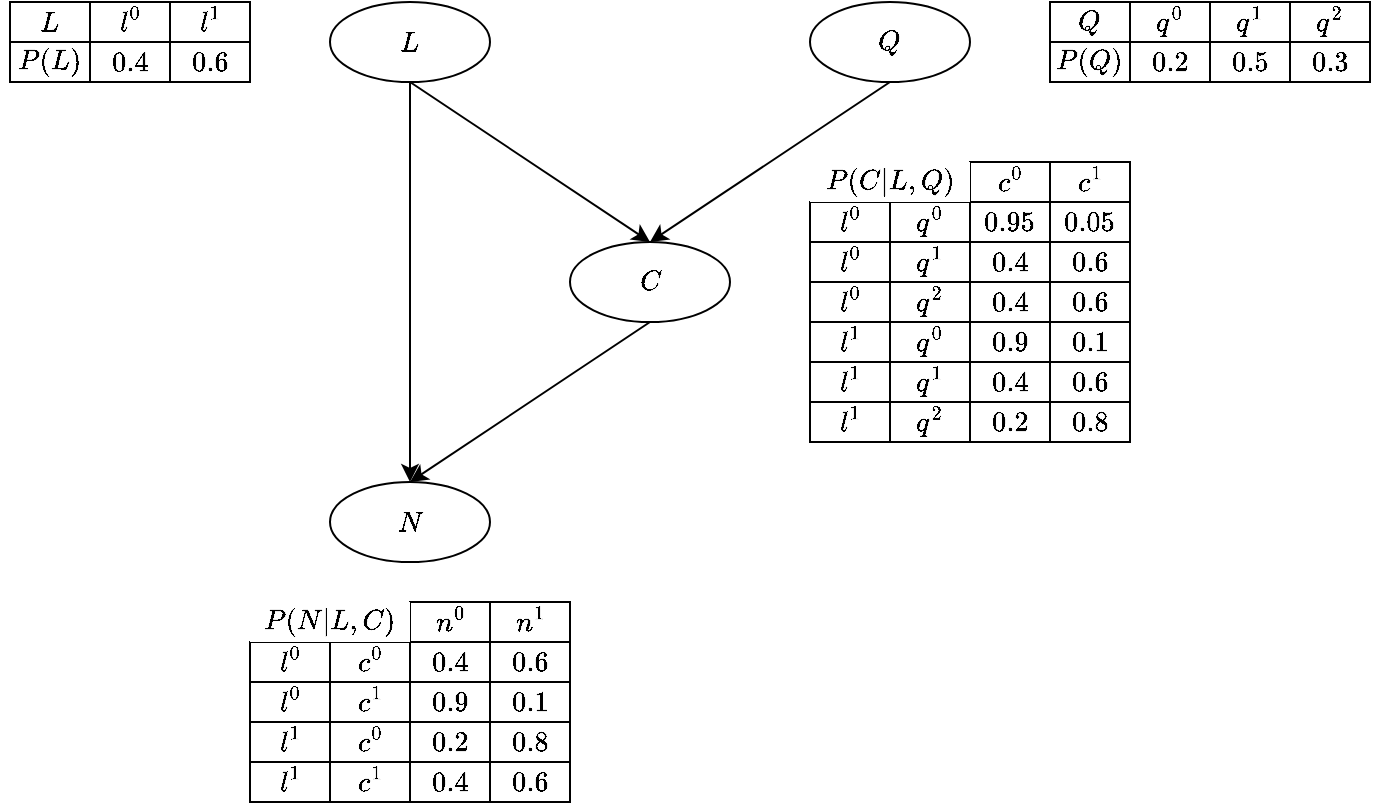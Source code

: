 <mxfile version="13.7.3" type="device"><diagram id="Jtcbi-07S6TxJMRnPm9d" name="Page-1"><mxGraphModel dx="426" dy="816" grid="1" gridSize="10" guides="1" tooltips="1" connect="1" arrows="1" fold="1" page="1" pageScale="1" pageWidth="850" pageHeight="1100" math="1" shadow="0"><root><mxCell id="0"/><mxCell id="1" parent="0"/><mxCell id="jxRLy1wdel1GA5UemIC6-1" value="$$L$$" style="ellipse;whiteSpace=wrap;html=1;" vertex="1" parent="1"><mxGeometry x="240" y="40" width="80" height="40" as="geometry"/></mxCell><mxCell id="jxRLy1wdel1GA5UemIC6-2" value="$$L$$" style="rounded=0;whiteSpace=wrap;html=1;" vertex="1" parent="1"><mxGeometry x="80" y="40" width="40" height="20" as="geometry"/></mxCell><mxCell id="jxRLy1wdel1GA5UemIC6-3" value="$$l^0$$" style="rounded=0;whiteSpace=wrap;html=1;" vertex="1" parent="1"><mxGeometry x="120" y="40" width="40" height="20" as="geometry"/></mxCell><mxCell id="jxRLy1wdel1GA5UemIC6-4" value="&lt;span&gt;$$l^1$$&lt;/span&gt;" style="rounded=0;whiteSpace=wrap;html=1;" vertex="1" parent="1"><mxGeometry x="160" y="40" width="40" height="20" as="geometry"/></mxCell><mxCell id="jxRLy1wdel1GA5UemIC6-5" value="$$P(L)$$" style="rounded=0;whiteSpace=wrap;html=1;" vertex="1" parent="1"><mxGeometry x="80" y="60" width="40" height="20" as="geometry"/></mxCell><mxCell id="jxRLy1wdel1GA5UemIC6-6" value="$$0.4$$" style="rounded=0;whiteSpace=wrap;html=1;" vertex="1" parent="1"><mxGeometry x="120" y="60" width="40" height="20" as="geometry"/></mxCell><mxCell id="jxRLy1wdel1GA5UemIC6-7" value="$$0.6$$" style="rounded=0;whiteSpace=wrap;html=1;" vertex="1" parent="1"><mxGeometry x="160" y="60" width="40" height="20" as="geometry"/></mxCell><mxCell id="jxRLy1wdel1GA5UemIC6-8" value="$$C$$" style="ellipse;whiteSpace=wrap;html=1;" vertex="1" parent="1"><mxGeometry x="360" y="160" width="80" height="40" as="geometry"/></mxCell><mxCell id="jxRLy1wdel1GA5UemIC6-37" value="" style="endArrow=classic;html=1;exitX=0.5;exitY=1;exitDx=0;exitDy=0;entryX=0.5;entryY=0;entryDx=0;entryDy=0;" edge="1" parent="1" source="jxRLy1wdel1GA5UemIC6-1" target="jxRLy1wdel1GA5UemIC6-8"><mxGeometry width="50" height="50" relative="1" as="geometry"><mxPoint x="370" y="440" as="sourcePoint"/><mxPoint x="420" y="390" as="targetPoint"/></mxGeometry></mxCell><mxCell id="jxRLy1wdel1GA5UemIC6-38" value="$$Q$$" style="ellipse;whiteSpace=wrap;html=1;" vertex="1" parent="1"><mxGeometry x="480" y="40" width="80" height="40" as="geometry"/></mxCell><mxCell id="jxRLy1wdel1GA5UemIC6-39" value="" style="endArrow=classic;html=1;exitX=0.5;exitY=1;exitDx=0;exitDy=0;entryX=0.5;entryY=0;entryDx=0;entryDy=0;" edge="1" parent="1" source="jxRLy1wdel1GA5UemIC6-38" target="jxRLy1wdel1GA5UemIC6-8"><mxGeometry width="50" height="50" relative="1" as="geometry"><mxPoint x="370" y="440" as="sourcePoint"/><mxPoint x="420" y="390" as="targetPoint"/></mxGeometry></mxCell><mxCell id="jxRLy1wdel1GA5UemIC6-40" value="$$N$$" style="ellipse;whiteSpace=wrap;html=1;" vertex="1" parent="1"><mxGeometry x="240" y="280" width="80" height="40" as="geometry"/></mxCell><mxCell id="jxRLy1wdel1GA5UemIC6-41" value="" style="endArrow=classic;html=1;exitX=0.5;exitY=1;exitDx=0;exitDy=0;entryX=0.5;entryY=0;entryDx=0;entryDy=0;" edge="1" parent="1" source="jxRLy1wdel1GA5UemIC6-1" target="jxRLy1wdel1GA5UemIC6-40"><mxGeometry width="50" height="50" relative="1" as="geometry"><mxPoint x="370" y="440" as="sourcePoint"/><mxPoint x="420" y="390" as="targetPoint"/></mxGeometry></mxCell><mxCell id="jxRLy1wdel1GA5UemIC6-42" value="" style="endArrow=classic;html=1;exitX=0.5;exitY=1;exitDx=0;exitDy=0;entryX=0.5;entryY=0;entryDx=0;entryDy=0;" edge="1" parent="1" source="jxRLy1wdel1GA5UemIC6-8" target="jxRLy1wdel1GA5UemIC6-40"><mxGeometry width="50" height="50" relative="1" as="geometry"><mxPoint x="370" y="440" as="sourcePoint"/><mxPoint x="420" y="390" as="targetPoint"/></mxGeometry></mxCell><mxCell id="jxRLy1wdel1GA5UemIC6-43" value="$$Q$$" style="rounded=0;whiteSpace=wrap;html=1;" vertex="1" parent="1"><mxGeometry x="600" y="40" width="40" height="20" as="geometry"/></mxCell><mxCell id="jxRLy1wdel1GA5UemIC6-44" value="$$q^0$$" style="rounded=0;whiteSpace=wrap;html=1;" vertex="1" parent="1"><mxGeometry x="640" y="40" width="40" height="20" as="geometry"/></mxCell><mxCell id="jxRLy1wdel1GA5UemIC6-45" value="&lt;span&gt;$$q^1$$&lt;/span&gt;" style="rounded=0;whiteSpace=wrap;html=1;" vertex="1" parent="1"><mxGeometry x="680" y="40" width="40" height="20" as="geometry"/></mxCell><mxCell id="jxRLy1wdel1GA5UemIC6-46" value="$$P(Q)$$" style="rounded=0;whiteSpace=wrap;html=1;" vertex="1" parent="1"><mxGeometry x="600" y="60" width="40" height="20" as="geometry"/></mxCell><mxCell id="jxRLy1wdel1GA5UemIC6-47" value="$$0.2$$" style="rounded=0;whiteSpace=wrap;html=1;" vertex="1" parent="1"><mxGeometry x="640" y="60" width="40" height="20" as="geometry"/></mxCell><mxCell id="jxRLy1wdel1GA5UemIC6-48" value="$$0.5$$" style="rounded=0;whiteSpace=wrap;html=1;" vertex="1" parent="1"><mxGeometry x="680" y="60" width="40" height="20" as="geometry"/></mxCell><mxCell id="jxRLy1wdel1GA5UemIC6-49" value="&lt;span&gt;$$q^2$$&lt;/span&gt;" style="rounded=0;whiteSpace=wrap;html=1;" vertex="1" parent="1"><mxGeometry x="720" y="40" width="40" height="20" as="geometry"/></mxCell><mxCell id="jxRLy1wdel1GA5UemIC6-50" value="$$0.3$$" style="rounded=0;whiteSpace=wrap;html=1;" vertex="1" parent="1"><mxGeometry x="720" y="60" width="40" height="20" as="geometry"/></mxCell><mxCell id="jxRLy1wdel1GA5UemIC6-54" value="$$q^0$$" style="rounded=0;whiteSpace=wrap;html=1;" vertex="1" parent="1"><mxGeometry x="520" y="140" width="40" height="20" as="geometry"/></mxCell><mxCell id="jxRLy1wdel1GA5UemIC6-56" value="$$l^0$$" style="rounded=0;whiteSpace=wrap;html=1;" vertex="1" parent="1"><mxGeometry x="480" y="140" width="40" height="20" as="geometry"/></mxCell><mxCell id="jxRLy1wdel1GA5UemIC6-57" value="$$0.95$$" style="rounded=0;whiteSpace=wrap;html=1;" vertex="1" parent="1"><mxGeometry x="560" y="140" width="40" height="20" as="geometry"/></mxCell><mxCell id="jxRLy1wdel1GA5UemIC6-58" value="$$l^1$$" style="rounded=0;whiteSpace=wrap;html=1;" vertex="1" parent="1"><mxGeometry x="480" y="200" width="40" height="20" as="geometry"/></mxCell><mxCell id="jxRLy1wdel1GA5UemIC6-59" value="$$0.4$$" style="rounded=0;whiteSpace=wrap;html=1;" vertex="1" parent="1"><mxGeometry x="560" y="160" width="40" height="20" as="geometry"/></mxCell><mxCell id="jxRLy1wdel1GA5UemIC6-62" value="$$l^1$$" style="rounded=0;whiteSpace=wrap;html=1;" vertex="1" parent="1"><mxGeometry x="480" y="220" width="40" height="20" as="geometry"/></mxCell><mxCell id="jxRLy1wdel1GA5UemIC6-63" value="$$l^0$$" style="rounded=0;whiteSpace=wrap;html=1;" vertex="1" parent="1"><mxGeometry x="480" y="160" width="40" height="20" as="geometry"/></mxCell><mxCell id="jxRLy1wdel1GA5UemIC6-66" value="$$0.4$$" style="rounded=0;whiteSpace=wrap;html=1;" vertex="1" parent="1"><mxGeometry x="560" y="180" width="40" height="20" as="geometry"/></mxCell><mxCell id="jxRLy1wdel1GA5UemIC6-67" value="$$0.9$$" style="rounded=0;whiteSpace=wrap;html=1;" vertex="1" parent="1"><mxGeometry x="560" y="200" width="40" height="20" as="geometry"/></mxCell><mxCell id="jxRLy1wdel1GA5UemIC6-68" value="$$l^0$$" style="rounded=0;whiteSpace=wrap;html=1;" vertex="1" parent="1"><mxGeometry x="480" y="180" width="40" height="20" as="geometry"/></mxCell><mxCell id="jxRLy1wdel1GA5UemIC6-69" value="$$l^1$$" style="rounded=0;whiteSpace=wrap;html=1;" vertex="1" parent="1"><mxGeometry x="480" y="240" width="40" height="20" as="geometry"/></mxCell><mxCell id="jxRLy1wdel1GA5UemIC6-70" value="&lt;span&gt;$$q^1$$&lt;/span&gt;" style="rounded=0;whiteSpace=wrap;html=1;" vertex="1" parent="1"><mxGeometry x="520" y="160" width="40" height="20" as="geometry"/></mxCell><mxCell id="jxRLy1wdel1GA5UemIC6-71" value="&lt;span&gt;$$q^2$$&lt;/span&gt;" style="rounded=0;whiteSpace=wrap;html=1;" vertex="1" parent="1"><mxGeometry x="520" y="180" width="40" height="20" as="geometry"/></mxCell><mxCell id="jxRLy1wdel1GA5UemIC6-72" value="$$q^0$$" style="rounded=0;whiteSpace=wrap;html=1;" vertex="1" parent="1"><mxGeometry x="520" y="200" width="40" height="20" as="geometry"/></mxCell><mxCell id="jxRLy1wdel1GA5UemIC6-73" value="&lt;span&gt;$$q^1$$&lt;/span&gt;" style="rounded=0;whiteSpace=wrap;html=1;" vertex="1" parent="1"><mxGeometry x="520" y="220" width="40" height="20" as="geometry"/></mxCell><mxCell id="jxRLy1wdel1GA5UemIC6-74" value="&lt;span&gt;$$q^2$$&lt;/span&gt;" style="rounded=0;whiteSpace=wrap;html=1;" vertex="1" parent="1"><mxGeometry x="520" y="240" width="40" height="20" as="geometry"/></mxCell><mxCell id="jxRLy1wdel1GA5UemIC6-75" value="$$c^0$$" style="rounded=0;whiteSpace=wrap;html=1;" vertex="1" parent="1"><mxGeometry x="560" y="120" width="40" height="20" as="geometry"/></mxCell><mxCell id="jxRLy1wdel1GA5UemIC6-76" value="&lt;span&gt;$$c^1$$&lt;/span&gt;" style="rounded=0;whiteSpace=wrap;html=1;" vertex="1" parent="1"><mxGeometry x="600" y="120" width="40" height="20" as="geometry"/></mxCell><mxCell id="jxRLy1wdel1GA5UemIC6-77" value="$$0.05$$" style="rounded=0;whiteSpace=wrap;html=1;" vertex="1" parent="1"><mxGeometry x="600" y="140" width="40" height="20" as="geometry"/></mxCell><mxCell id="jxRLy1wdel1GA5UemIC6-78" value="$$0.6$$" style="rounded=0;whiteSpace=wrap;html=1;" vertex="1" parent="1"><mxGeometry x="600" y="160" width="40" height="20" as="geometry"/></mxCell><mxCell id="jxRLy1wdel1GA5UemIC6-79" value="$$0.6$$" style="rounded=0;whiteSpace=wrap;html=1;" vertex="1" parent="1"><mxGeometry x="600" y="180" width="40" height="20" as="geometry"/></mxCell><mxCell id="jxRLy1wdel1GA5UemIC6-80" value="$$0.1$$" style="rounded=0;whiteSpace=wrap;html=1;" vertex="1" parent="1"><mxGeometry x="600" y="200" width="40" height="20" as="geometry"/></mxCell><mxCell id="jxRLy1wdel1GA5UemIC6-81" value="$$0.4$$" style="rounded=0;whiteSpace=wrap;html=1;" vertex="1" parent="1"><mxGeometry x="560" y="220" width="40" height="20" as="geometry"/></mxCell><mxCell id="jxRLy1wdel1GA5UemIC6-82" value="$$0.2$$" style="rounded=0;whiteSpace=wrap;html=1;" vertex="1" parent="1"><mxGeometry x="560" y="240" width="40" height="20" as="geometry"/></mxCell><mxCell id="jxRLy1wdel1GA5UemIC6-83" value="$$0.6$$" style="rounded=0;whiteSpace=wrap;html=1;" vertex="1" parent="1"><mxGeometry x="600" y="220" width="40" height="20" as="geometry"/></mxCell><mxCell id="jxRLy1wdel1GA5UemIC6-84" value="$$0.8$$" style="rounded=0;whiteSpace=wrap;html=1;" vertex="1" parent="1"><mxGeometry x="600" y="240" width="40" height="20" as="geometry"/></mxCell><mxCell id="jxRLy1wdel1GA5UemIC6-85" value="$$P(C|L,Q)$$" style="rounded=0;whiteSpace=wrap;html=1;strokeColor=none;" vertex="1" parent="1"><mxGeometry x="480" y="120" width="80" height="20" as="geometry"/></mxCell><mxCell id="jxRLy1wdel1GA5UemIC6-86" value="$$c^0$$" style="rounded=0;whiteSpace=wrap;html=1;" vertex="1" parent="1"><mxGeometry x="240" y="360" width="40" height="20" as="geometry"/></mxCell><mxCell id="jxRLy1wdel1GA5UemIC6-87" value="$$l^0$$" style="rounded=0;whiteSpace=wrap;html=1;" vertex="1" parent="1"><mxGeometry x="200" y="360" width="40" height="20" as="geometry"/></mxCell><mxCell id="jxRLy1wdel1GA5UemIC6-88" value="$$0.4$$" style="rounded=0;whiteSpace=wrap;html=1;" vertex="1" parent="1"><mxGeometry x="280" y="360" width="40" height="20" as="geometry"/></mxCell><mxCell id="jxRLy1wdel1GA5UemIC6-89" value="$$l^1$$" style="rounded=0;whiteSpace=wrap;html=1;" vertex="1" parent="1"><mxGeometry x="200" y="400" width="40" height="20" as="geometry"/></mxCell><mxCell id="jxRLy1wdel1GA5UemIC6-90" value="$$0.9$$" style="rounded=0;whiteSpace=wrap;html=1;" vertex="1" parent="1"><mxGeometry x="280" y="380" width="40" height="20" as="geometry"/></mxCell><mxCell id="jxRLy1wdel1GA5UemIC6-91" value="$$l^1$$" style="rounded=0;whiteSpace=wrap;html=1;" vertex="1" parent="1"><mxGeometry x="200" y="420" width="40" height="20" as="geometry"/></mxCell><mxCell id="jxRLy1wdel1GA5UemIC6-92" value="$$l^0$$" style="rounded=0;whiteSpace=wrap;html=1;" vertex="1" parent="1"><mxGeometry x="200" y="380" width="40" height="20" as="geometry"/></mxCell><mxCell id="jxRLy1wdel1GA5UemIC6-94" value="$$0.2$$" style="rounded=0;whiteSpace=wrap;html=1;" vertex="1" parent="1"><mxGeometry x="280" y="400" width="40" height="20" as="geometry"/></mxCell><mxCell id="jxRLy1wdel1GA5UemIC6-97" value="&lt;span&gt;$$c^1$$&lt;/span&gt;" style="rounded=0;whiteSpace=wrap;html=1;" vertex="1" parent="1"><mxGeometry x="240" y="380" width="40" height="20" as="geometry"/></mxCell><mxCell id="jxRLy1wdel1GA5UemIC6-102" value="$$n^0$$" style="rounded=0;whiteSpace=wrap;html=1;" vertex="1" parent="1"><mxGeometry x="280" y="340" width="40" height="20" as="geometry"/></mxCell><mxCell id="jxRLy1wdel1GA5UemIC6-103" value="&lt;span&gt;$$n^1$$&lt;/span&gt;" style="rounded=0;whiteSpace=wrap;html=1;" vertex="1" parent="1"><mxGeometry x="320" y="340" width="40" height="20" as="geometry"/></mxCell><mxCell id="jxRLy1wdel1GA5UemIC6-104" value="$$0.6$$" style="rounded=0;whiteSpace=wrap;html=1;" vertex="1" parent="1"><mxGeometry x="320" y="360" width="40" height="20" as="geometry"/></mxCell><mxCell id="jxRLy1wdel1GA5UemIC6-105" value="$$0.1$$" style="rounded=0;whiteSpace=wrap;html=1;" vertex="1" parent="1"><mxGeometry x="320" y="380" width="40" height="20" as="geometry"/></mxCell><mxCell id="jxRLy1wdel1GA5UemIC6-107" value="$$0.8$$" style="rounded=0;whiteSpace=wrap;html=1;" vertex="1" parent="1"><mxGeometry x="320" y="400" width="40" height="20" as="geometry"/></mxCell><mxCell id="jxRLy1wdel1GA5UemIC6-108" value="$$0.4$$" style="rounded=0;whiteSpace=wrap;html=1;" vertex="1" parent="1"><mxGeometry x="280" y="420" width="40" height="20" as="geometry"/></mxCell><mxCell id="jxRLy1wdel1GA5UemIC6-110" value="$$0.6$$" style="rounded=0;whiteSpace=wrap;html=1;" vertex="1" parent="1"><mxGeometry x="320" y="420" width="40" height="20" as="geometry"/></mxCell><mxCell id="jxRLy1wdel1GA5UemIC6-112" value="$$P(N|L,C)$$" style="rounded=0;whiteSpace=wrap;html=1;strokeColor=none;" vertex="1" parent="1"><mxGeometry x="200" y="340" width="80" height="20" as="geometry"/></mxCell><mxCell id="jxRLy1wdel1GA5UemIC6-113" value="$$c^0$$" style="rounded=0;whiteSpace=wrap;html=1;" vertex="1" parent="1"><mxGeometry x="240" y="400" width="40" height="20" as="geometry"/></mxCell><mxCell id="jxRLy1wdel1GA5UemIC6-114" value="&lt;span&gt;$$c^1$$&lt;/span&gt;" style="rounded=0;whiteSpace=wrap;html=1;" vertex="1" parent="1"><mxGeometry x="240" y="420" width="40" height="20" as="geometry"/></mxCell></root></mxGraphModel></diagram></mxfile>